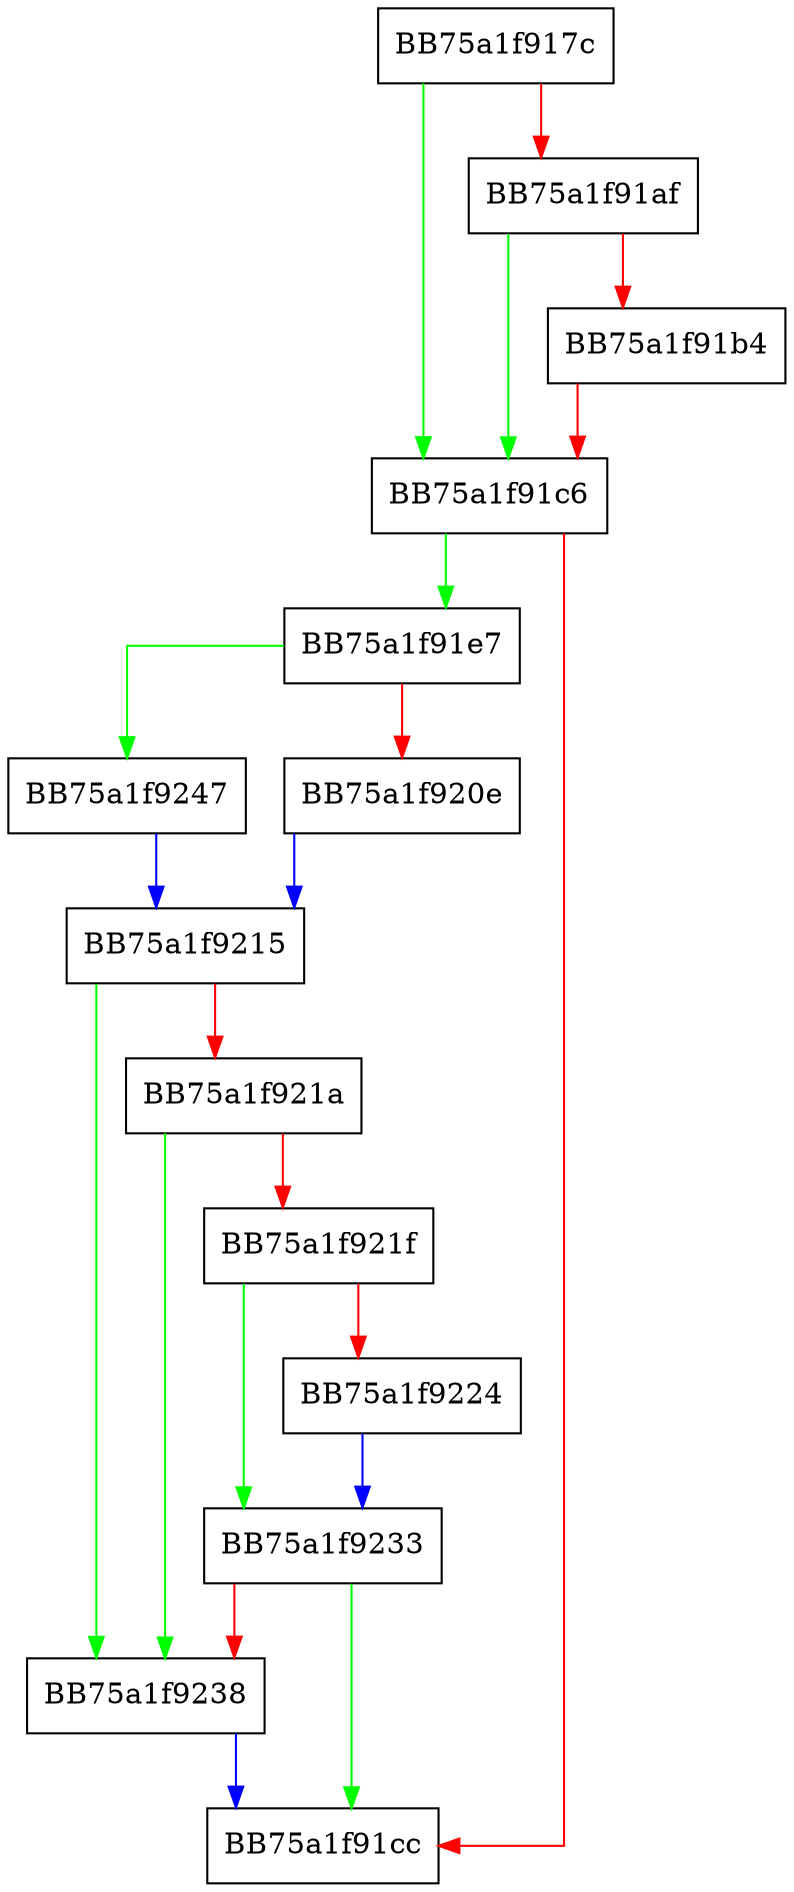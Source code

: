 digraph traceexec {
  node [shape="box"];
  graph [splines=ortho];
  BB75a1f917c -> BB75a1f91c6 [color="green"];
  BB75a1f917c -> BB75a1f91af [color="red"];
  BB75a1f91af -> BB75a1f91c6 [color="green"];
  BB75a1f91af -> BB75a1f91b4 [color="red"];
  BB75a1f91b4 -> BB75a1f91c6 [color="red"];
  BB75a1f91c6 -> BB75a1f91e7 [color="green"];
  BB75a1f91c6 -> BB75a1f91cc [color="red"];
  BB75a1f91e7 -> BB75a1f9247 [color="green"];
  BB75a1f91e7 -> BB75a1f920e [color="red"];
  BB75a1f920e -> BB75a1f9215 [color="blue"];
  BB75a1f9215 -> BB75a1f9238 [color="green"];
  BB75a1f9215 -> BB75a1f921a [color="red"];
  BB75a1f921a -> BB75a1f9238 [color="green"];
  BB75a1f921a -> BB75a1f921f [color="red"];
  BB75a1f921f -> BB75a1f9233 [color="green"];
  BB75a1f921f -> BB75a1f9224 [color="red"];
  BB75a1f9224 -> BB75a1f9233 [color="blue"];
  BB75a1f9233 -> BB75a1f91cc [color="green"];
  BB75a1f9233 -> BB75a1f9238 [color="red"];
  BB75a1f9238 -> BB75a1f91cc [color="blue"];
  BB75a1f9247 -> BB75a1f9215 [color="blue"];
}
